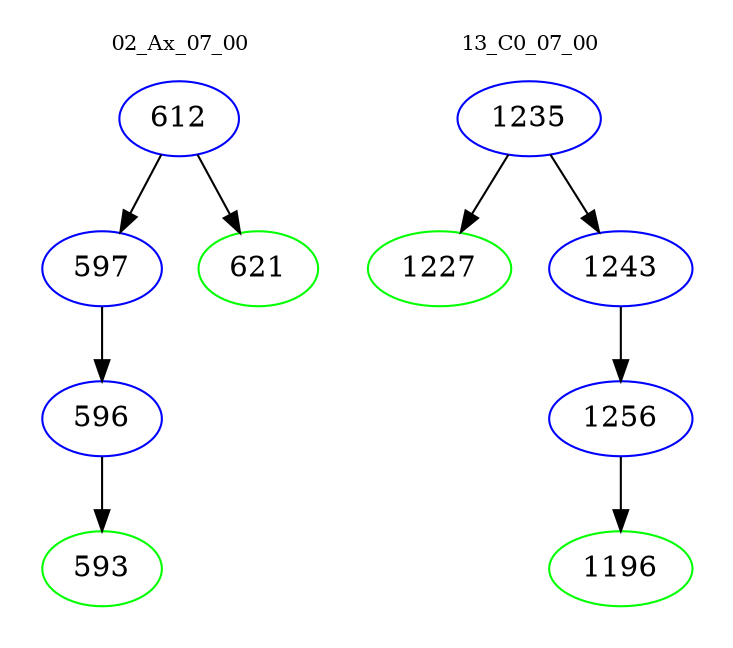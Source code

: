 digraph{
subgraph cluster_0 {
color = white
label = "02_Ax_07_00";
fontsize=10;
T0_612 [label="612", color="blue"]
T0_612 -> T0_597 [color="black"]
T0_597 [label="597", color="blue"]
T0_597 -> T0_596 [color="black"]
T0_596 [label="596", color="blue"]
T0_596 -> T0_593 [color="black"]
T0_593 [label="593", color="green"]
T0_612 -> T0_621 [color="black"]
T0_621 [label="621", color="green"]
}
subgraph cluster_1 {
color = white
label = "13_C0_07_00";
fontsize=10;
T1_1235 [label="1235", color="blue"]
T1_1235 -> T1_1227 [color="black"]
T1_1227 [label="1227", color="green"]
T1_1235 -> T1_1243 [color="black"]
T1_1243 [label="1243", color="blue"]
T1_1243 -> T1_1256 [color="black"]
T1_1256 [label="1256", color="blue"]
T1_1256 -> T1_1196 [color="black"]
T1_1196 [label="1196", color="green"]
}
}
